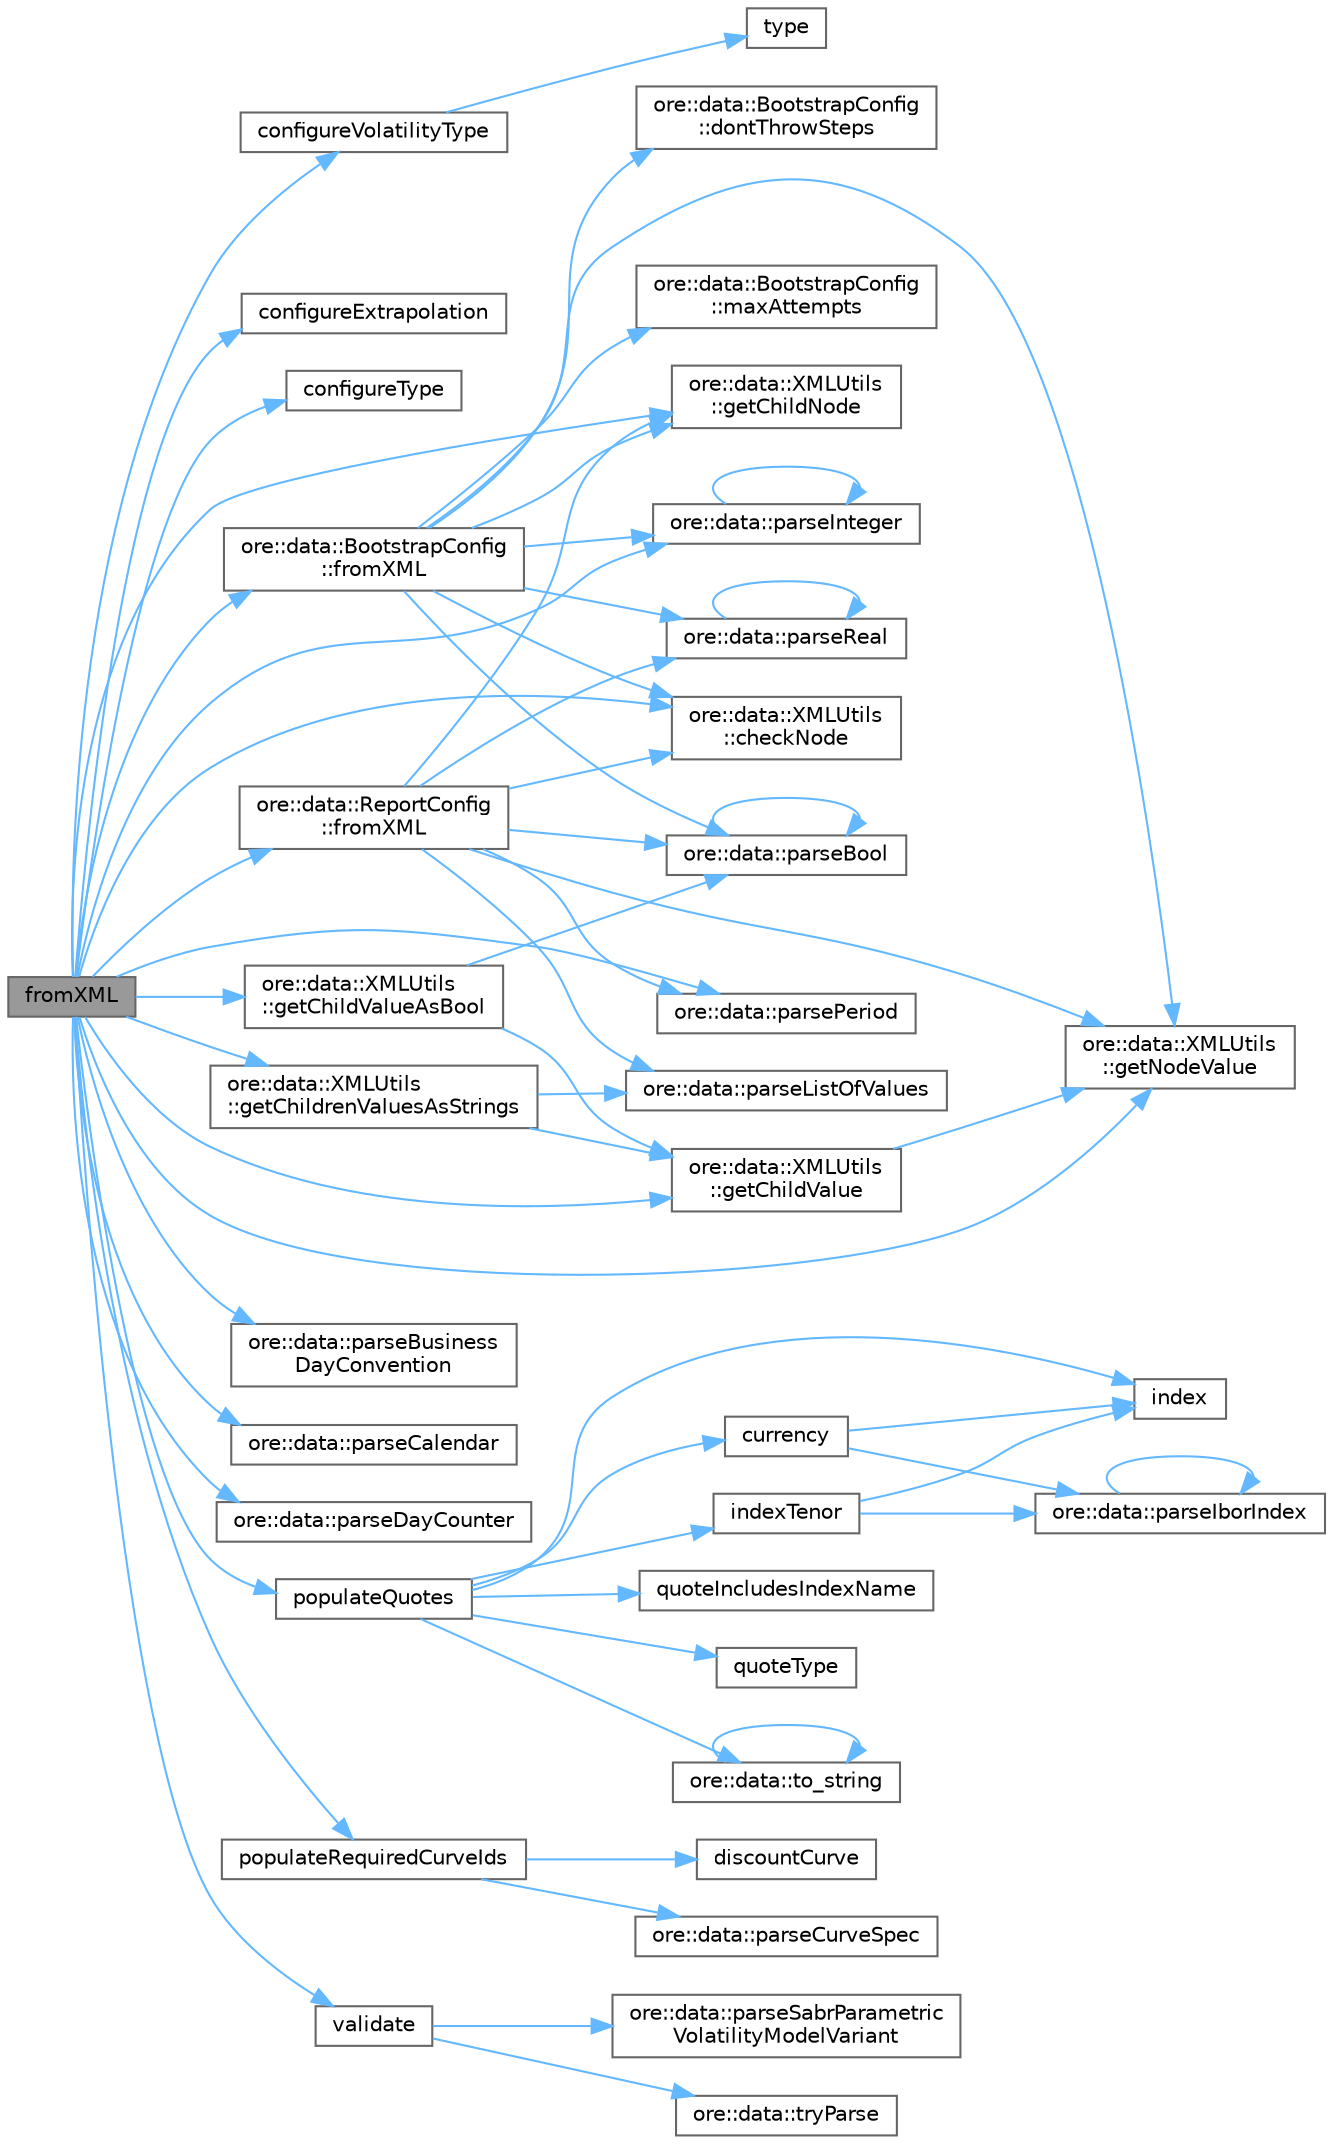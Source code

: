 digraph "fromXML"
{
 // INTERACTIVE_SVG=YES
 // LATEX_PDF_SIZE
  bgcolor="transparent";
  edge [fontname=Helvetica,fontsize=10,labelfontname=Helvetica,labelfontsize=10];
  node [fontname=Helvetica,fontsize=10,shape=box,height=0.2,width=0.4];
  rankdir="LR";
  Node1 [label="fromXML",height=0.2,width=0.4,color="gray40", fillcolor="grey60", style="filled", fontcolor="black",tooltip=" "];
  Node1 -> Node2 [color="steelblue1",style="solid"];
  Node2 [label="ore::data::XMLUtils\l::checkNode",height=0.2,width=0.4,color="grey40", fillcolor="white", style="filled",URL="$classore_1_1data_1_1_x_m_l_utils.html#a37c092916f4bdf10d4fbf6bb9e474db7",tooltip=" "];
  Node1 -> Node3 [color="steelblue1",style="solid"];
  Node3 [label="configureExtrapolation",height=0.2,width=0.4,color="grey40", fillcolor="white", style="filled",URL="$classore_1_1data_1_1_cap_floor_volatility_curve_config.html#aaa225ce3bb31ed4c9673b2a3a019d069",tooltip=" "];
  Node1 -> Node4 [color="steelblue1",style="solid"];
  Node4 [label="configureType",height=0.2,width=0.4,color="grey40", fillcolor="white", style="filled",URL="$classore_1_1data_1_1_cap_floor_volatility_curve_config.html#a700777831897bc6caa460ff353447ee6",tooltip="Set the value of type_ i.e. the type of cap floor structure that is configured."];
  Node1 -> Node5 [color="steelblue1",style="solid"];
  Node5 [label="configureVolatilityType",height=0.2,width=0.4,color="grey40", fillcolor="white", style="filled",URL="$classore_1_1data_1_1_cap_floor_volatility_curve_config.html#a179647f04086805bae560ac923972075",tooltip="Set the value of volatilityType_ based on the value of type."];
  Node5 -> Node6 [color="steelblue1",style="solid"];
  Node6 [label="type",height=0.2,width=0.4,color="grey40", fillcolor="white", style="filled",URL="$classore_1_1data_1_1_cap_floor_volatility_curve_config.html#adf4a6727c689e0038cf2cdd158d5ed2c",tooltip=" "];
  Node1 -> Node7 [color="steelblue1",style="solid"];
  Node7 [label="ore::data::BootstrapConfig\l::fromXML",height=0.2,width=0.4,color="grey40", fillcolor="white", style="filled",URL="$classore_1_1data_1_1_bootstrap_config.html#a510baf06568510646decfeaf1753e526",tooltip=" "];
  Node7 -> Node2 [color="steelblue1",style="solid"];
  Node7 -> Node8 [color="steelblue1",style="solid"];
  Node8 [label="ore::data::BootstrapConfig\l::dontThrowSteps",height=0.2,width=0.4,color="grey40", fillcolor="white", style="filled",URL="$classore_1_1data_1_1_bootstrap_config.html#a252d04640f75a3b42dc7eae0dd024ff2",tooltip=" "];
  Node7 -> Node9 [color="steelblue1",style="solid"];
  Node9 [label="ore::data::XMLUtils\l::getChildNode",height=0.2,width=0.4,color="grey40", fillcolor="white", style="filled",URL="$classore_1_1data_1_1_x_m_l_utils.html#a5f2b91a4af900e85c356cfe807e64501",tooltip=" "];
  Node7 -> Node10 [color="steelblue1",style="solid"];
  Node10 [label="ore::data::XMLUtils\l::getNodeValue",height=0.2,width=0.4,color="grey40", fillcolor="white", style="filled",URL="$classore_1_1data_1_1_x_m_l_utils.html#a6704501b110fa9d056096df3e05f0df2",tooltip="Get a node's value."];
  Node7 -> Node11 [color="steelblue1",style="solid"];
  Node11 [label="ore::data::BootstrapConfig\l::maxAttempts",height=0.2,width=0.4,color="grey40", fillcolor="white", style="filled",URL="$classore_1_1data_1_1_bootstrap_config.html#ab63463d47e95b8670f52c1d2b31b0728",tooltip=" "];
  Node7 -> Node12 [color="steelblue1",style="solid"];
  Node12 [label="ore::data::parseBool",height=0.2,width=0.4,color="grey40", fillcolor="white", style="filled",URL="$group__utilities.html#ga94621f11193864fa1338296232dc5be9",tooltip="Convert text to bool."];
  Node12 -> Node12 [color="steelblue1",style="solid"];
  Node7 -> Node13 [color="steelblue1",style="solid"];
  Node13 [label="ore::data::parseInteger",height=0.2,width=0.4,color="grey40", fillcolor="white", style="filled",URL="$group__utilities.html#gaecd67eda4fb5f4859bb8f6d383547721",tooltip="Convert text to QuantLib::Integer."];
  Node13 -> Node13 [color="steelblue1",style="solid"];
  Node7 -> Node14 [color="steelblue1",style="solid"];
  Node14 [label="ore::data::parseReal",height=0.2,width=0.4,color="grey40", fillcolor="white", style="filled",URL="$group__utilities.html#gad1db2a68f9a73667c3b4084d63955bdd",tooltip="Convert text to Real."];
  Node14 -> Node14 [color="steelblue1",style="solid"];
  Node1 -> Node15 [color="steelblue1",style="solid"];
  Node15 [label="ore::data::ReportConfig\l::fromXML",height=0.2,width=0.4,color="grey40", fillcolor="white", style="filled",URL="$classore_1_1data_1_1_report_config.html#a7741ae0fc924943de5bfe02928262eb7",tooltip=" "];
  Node15 -> Node2 [color="steelblue1",style="solid"];
  Node15 -> Node9 [color="steelblue1",style="solid"];
  Node15 -> Node10 [color="steelblue1",style="solid"];
  Node15 -> Node12 [color="steelblue1",style="solid"];
  Node15 -> Node16 [color="steelblue1",style="solid"];
  Node16 [label="ore::data::parseListOfValues",height=0.2,width=0.4,color="grey40", fillcolor="white", style="filled",URL="$namespaceore_1_1data.html#a30e976f566a2a562e6b5a9d0c6f34ff0",tooltip=" "];
  Node15 -> Node17 [color="steelblue1",style="solid"];
  Node17 [label="ore::data::parsePeriod",height=0.2,width=0.4,color="grey40", fillcolor="white", style="filled",URL="$group__utilities.html#ga8e0623e2cb01e250e9cfec4619256208",tooltip="Convert text to QuantLib::Period."];
  Node15 -> Node14 [color="steelblue1",style="solid"];
  Node1 -> Node9 [color="steelblue1",style="solid"];
  Node1 -> Node18 [color="steelblue1",style="solid"];
  Node18 [label="ore::data::XMLUtils\l::getChildrenValuesAsStrings",height=0.2,width=0.4,color="grey40", fillcolor="white", style="filled",URL="$classore_1_1data_1_1_x_m_l_utils.html#a81459e72cad1a7676c674eccad1c3cee",tooltip=" "];
  Node18 -> Node19 [color="steelblue1",style="solid"];
  Node19 [label="ore::data::XMLUtils\l::getChildValue",height=0.2,width=0.4,color="grey40", fillcolor="white", style="filled",URL="$classore_1_1data_1_1_x_m_l_utils.html#a5a1307174ddefdb3aad6e3bd8cc63b27",tooltip=" "];
  Node19 -> Node10 [color="steelblue1",style="solid"];
  Node18 -> Node16 [color="steelblue1",style="solid"];
  Node1 -> Node19 [color="steelblue1",style="solid"];
  Node1 -> Node20 [color="steelblue1",style="solid"];
  Node20 [label="ore::data::XMLUtils\l::getChildValueAsBool",height=0.2,width=0.4,color="grey40", fillcolor="white", style="filled",URL="$classore_1_1data_1_1_x_m_l_utils.html#a5dc9d9e82028f69de452d27da6b43db0",tooltip=" "];
  Node20 -> Node19 [color="steelblue1",style="solid"];
  Node20 -> Node12 [color="steelblue1",style="solid"];
  Node1 -> Node10 [color="steelblue1",style="solid"];
  Node1 -> Node21 [color="steelblue1",style="solid"];
  Node21 [label="ore::data::parseBusiness\lDayConvention",height=0.2,width=0.4,color="grey40", fillcolor="white", style="filled",URL="$group__utilities.html#ga86adcf55f91e340ff40783964666e732",tooltip="Convert text to QuantLib::BusinessDayConvention."];
  Node1 -> Node22 [color="steelblue1",style="solid"];
  Node22 [label="ore::data::parseCalendar",height=0.2,width=0.4,color="grey40", fillcolor="white", style="filled",URL="$group__utilities.html#ga0f72d6fcccae10a674bdcd5095200f14",tooltip="Convert text to QuantLib::Calendar."];
  Node1 -> Node23 [color="steelblue1",style="solid"];
  Node23 [label="ore::data::parseDayCounter",height=0.2,width=0.4,color="grey40", fillcolor="white", style="filled",URL="$group__utilities.html#gaefb008d0de256c79140545d9c7549093",tooltip="Convert text to QuantLib::DayCounter."];
  Node1 -> Node13 [color="steelblue1",style="solid"];
  Node1 -> Node17 [color="steelblue1",style="solid"];
  Node1 -> Node24 [color="steelblue1",style="solid"];
  Node24 [label="populateQuotes",height=0.2,width=0.4,color="grey40", fillcolor="white", style="filled",URL="$classore_1_1data_1_1_cap_floor_volatility_curve_config.html#a19ed6e6444ea03ab24f69f1bf17d2151",tooltip="Populate the quotes vector."];
  Node24 -> Node25 [color="steelblue1",style="solid"];
  Node25 [label="currency",height=0.2,width=0.4,color="grey40", fillcolor="white", style="filled",URL="$classore_1_1data_1_1_cap_floor_volatility_curve_config.html#a14dac022d83c5fa9597e6344199a41b6",tooltip=" "];
  Node25 -> Node26 [color="steelblue1",style="solid"];
  Node26 [label="index",height=0.2,width=0.4,color="grey40", fillcolor="white", style="filled",URL="$classore_1_1data_1_1_cap_floor_volatility_curve_config.html#a144bd46c24138b26c36e809506da032c",tooltip=" "];
  Node25 -> Node27 [color="steelblue1",style="solid"];
  Node27 [label="ore::data::parseIborIndex",height=0.2,width=0.4,color="grey40", fillcolor="white", style="filled",URL="$group__utilities.html#ga2d18ab5807f92319c9db2c13f4904738",tooltip="Convert std::string to QuantLib::IborIndex."];
  Node27 -> Node27 [color="steelblue1",style="solid"];
  Node24 -> Node26 [color="steelblue1",style="solid"];
  Node24 -> Node28 [color="steelblue1",style="solid"];
  Node28 [label="indexTenor",height=0.2,width=0.4,color="grey40", fillcolor="white", style="filled",URL="$classore_1_1data_1_1_cap_floor_volatility_curve_config.html#ab8232591b187e0531befdd629d974bc0",tooltip=" "];
  Node28 -> Node26 [color="steelblue1",style="solid"];
  Node28 -> Node27 [color="steelblue1",style="solid"];
  Node24 -> Node29 [color="steelblue1",style="solid"];
  Node29 [label="quoteIncludesIndexName",height=0.2,width=0.4,color="grey40", fillcolor="white", style="filled",URL="$classore_1_1data_1_1_cap_floor_volatility_curve_config.html#a4e32f19694db4479f654b95ba0cd67b2",tooltip=" "];
  Node24 -> Node30 [color="steelblue1",style="solid"];
  Node30 [label="quoteType",height=0.2,width=0.4,color="grey40", fillcolor="white", style="filled",URL="$classore_1_1data_1_1_cap_floor_volatility_curve_config.html#a0364de76264e886fcfb3896300700701",tooltip=" "];
  Node24 -> Node31 [color="steelblue1",style="solid"];
  Node31 [label="ore::data::to_string",height=0.2,width=0.4,color="grey40", fillcolor="white", style="filled",URL="$namespaceore_1_1data.html#a86651dfeb5c18ee891f7a4734d8cf455",tooltip=" "];
  Node31 -> Node31 [color="steelblue1",style="solid"];
  Node1 -> Node32 [color="steelblue1",style="solid"];
  Node32 [label="populateRequiredCurveIds",height=0.2,width=0.4,color="grey40", fillcolor="white", style="filled",URL="$classore_1_1data_1_1_cap_floor_volatility_curve_config.html#a09cdbe524aa89af7bba59a844397ebb9",tooltip="Populate required curve ids."];
  Node32 -> Node33 [color="steelblue1",style="solid"];
  Node33 [label="discountCurve",height=0.2,width=0.4,color="grey40", fillcolor="white", style="filled",URL="$classore_1_1data_1_1_cap_floor_volatility_curve_config.html#a80db903e309cdeacd8484ccc4f0900eb",tooltip=" "];
  Node32 -> Node34 [color="steelblue1",style="solid"];
  Node34 [label="ore::data::parseCurveSpec",height=0.2,width=0.4,color="grey40", fillcolor="white", style="filled",URL="$group__curves.html#ga7c53f293f4ad98e691c6a93b6be26e9a",tooltip="function to convert a string into a curve spec"];
  Node1 -> Node35 [color="steelblue1",style="solid"];
  Node35 [label="validate",height=0.2,width=0.4,color="grey40", fillcolor="white", style="filled",URL="$classore_1_1data_1_1_cap_floor_volatility_curve_config.html#ab3a68a01a1c7c22bfbd9f3f6d20e7d5a",tooltip="Validate the configuration."];
  Node35 -> Node36 [color="steelblue1",style="solid"];
  Node36 [label="ore::data::parseSabrParametric\lVolatilityModelVariant",height=0.2,width=0.4,color="grey40", fillcolor="white", style="filled",URL="$group__utilities.html#ga6f1305f9488413a2a458413f16f4a90f",tooltip="Parse SabrParametricVolatility::ModelVariant."];
  Node35 -> Node37 [color="steelblue1",style="solid"];
  Node37 [label="ore::data::tryParse",height=0.2,width=0.4,color="grey40", fillcolor="white", style="filled",URL="$group__utilities.html#ga5337b41aa68358864cf719c026c4be8c",tooltip=" "];
}
